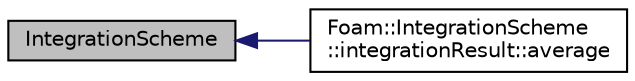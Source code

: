 digraph "IntegrationScheme"
{
  bgcolor="transparent";
  edge [fontname="Helvetica",fontsize="10",labelfontname="Helvetica",labelfontsize="10"];
  node [fontname="Helvetica",fontsize="10",shape=record];
  rankdir="LR";
  Node1 [label="IntegrationScheme",height=0.2,width=0.4,color="black", fillcolor="grey75", style="filled", fontcolor="black"];
  Node1 -> Node2 [dir="back",color="midnightblue",fontsize="10",style="solid",fontname="Helvetica"];
  Node2 [label="Foam::IntegrationScheme\l::integrationResult::average",height=0.2,width=0.4,color="black",URL="$a01159.html#a3b5fa8dba8538e7af9bd4312fe665b59",tooltip="Return access to the average for changing. "];
}
